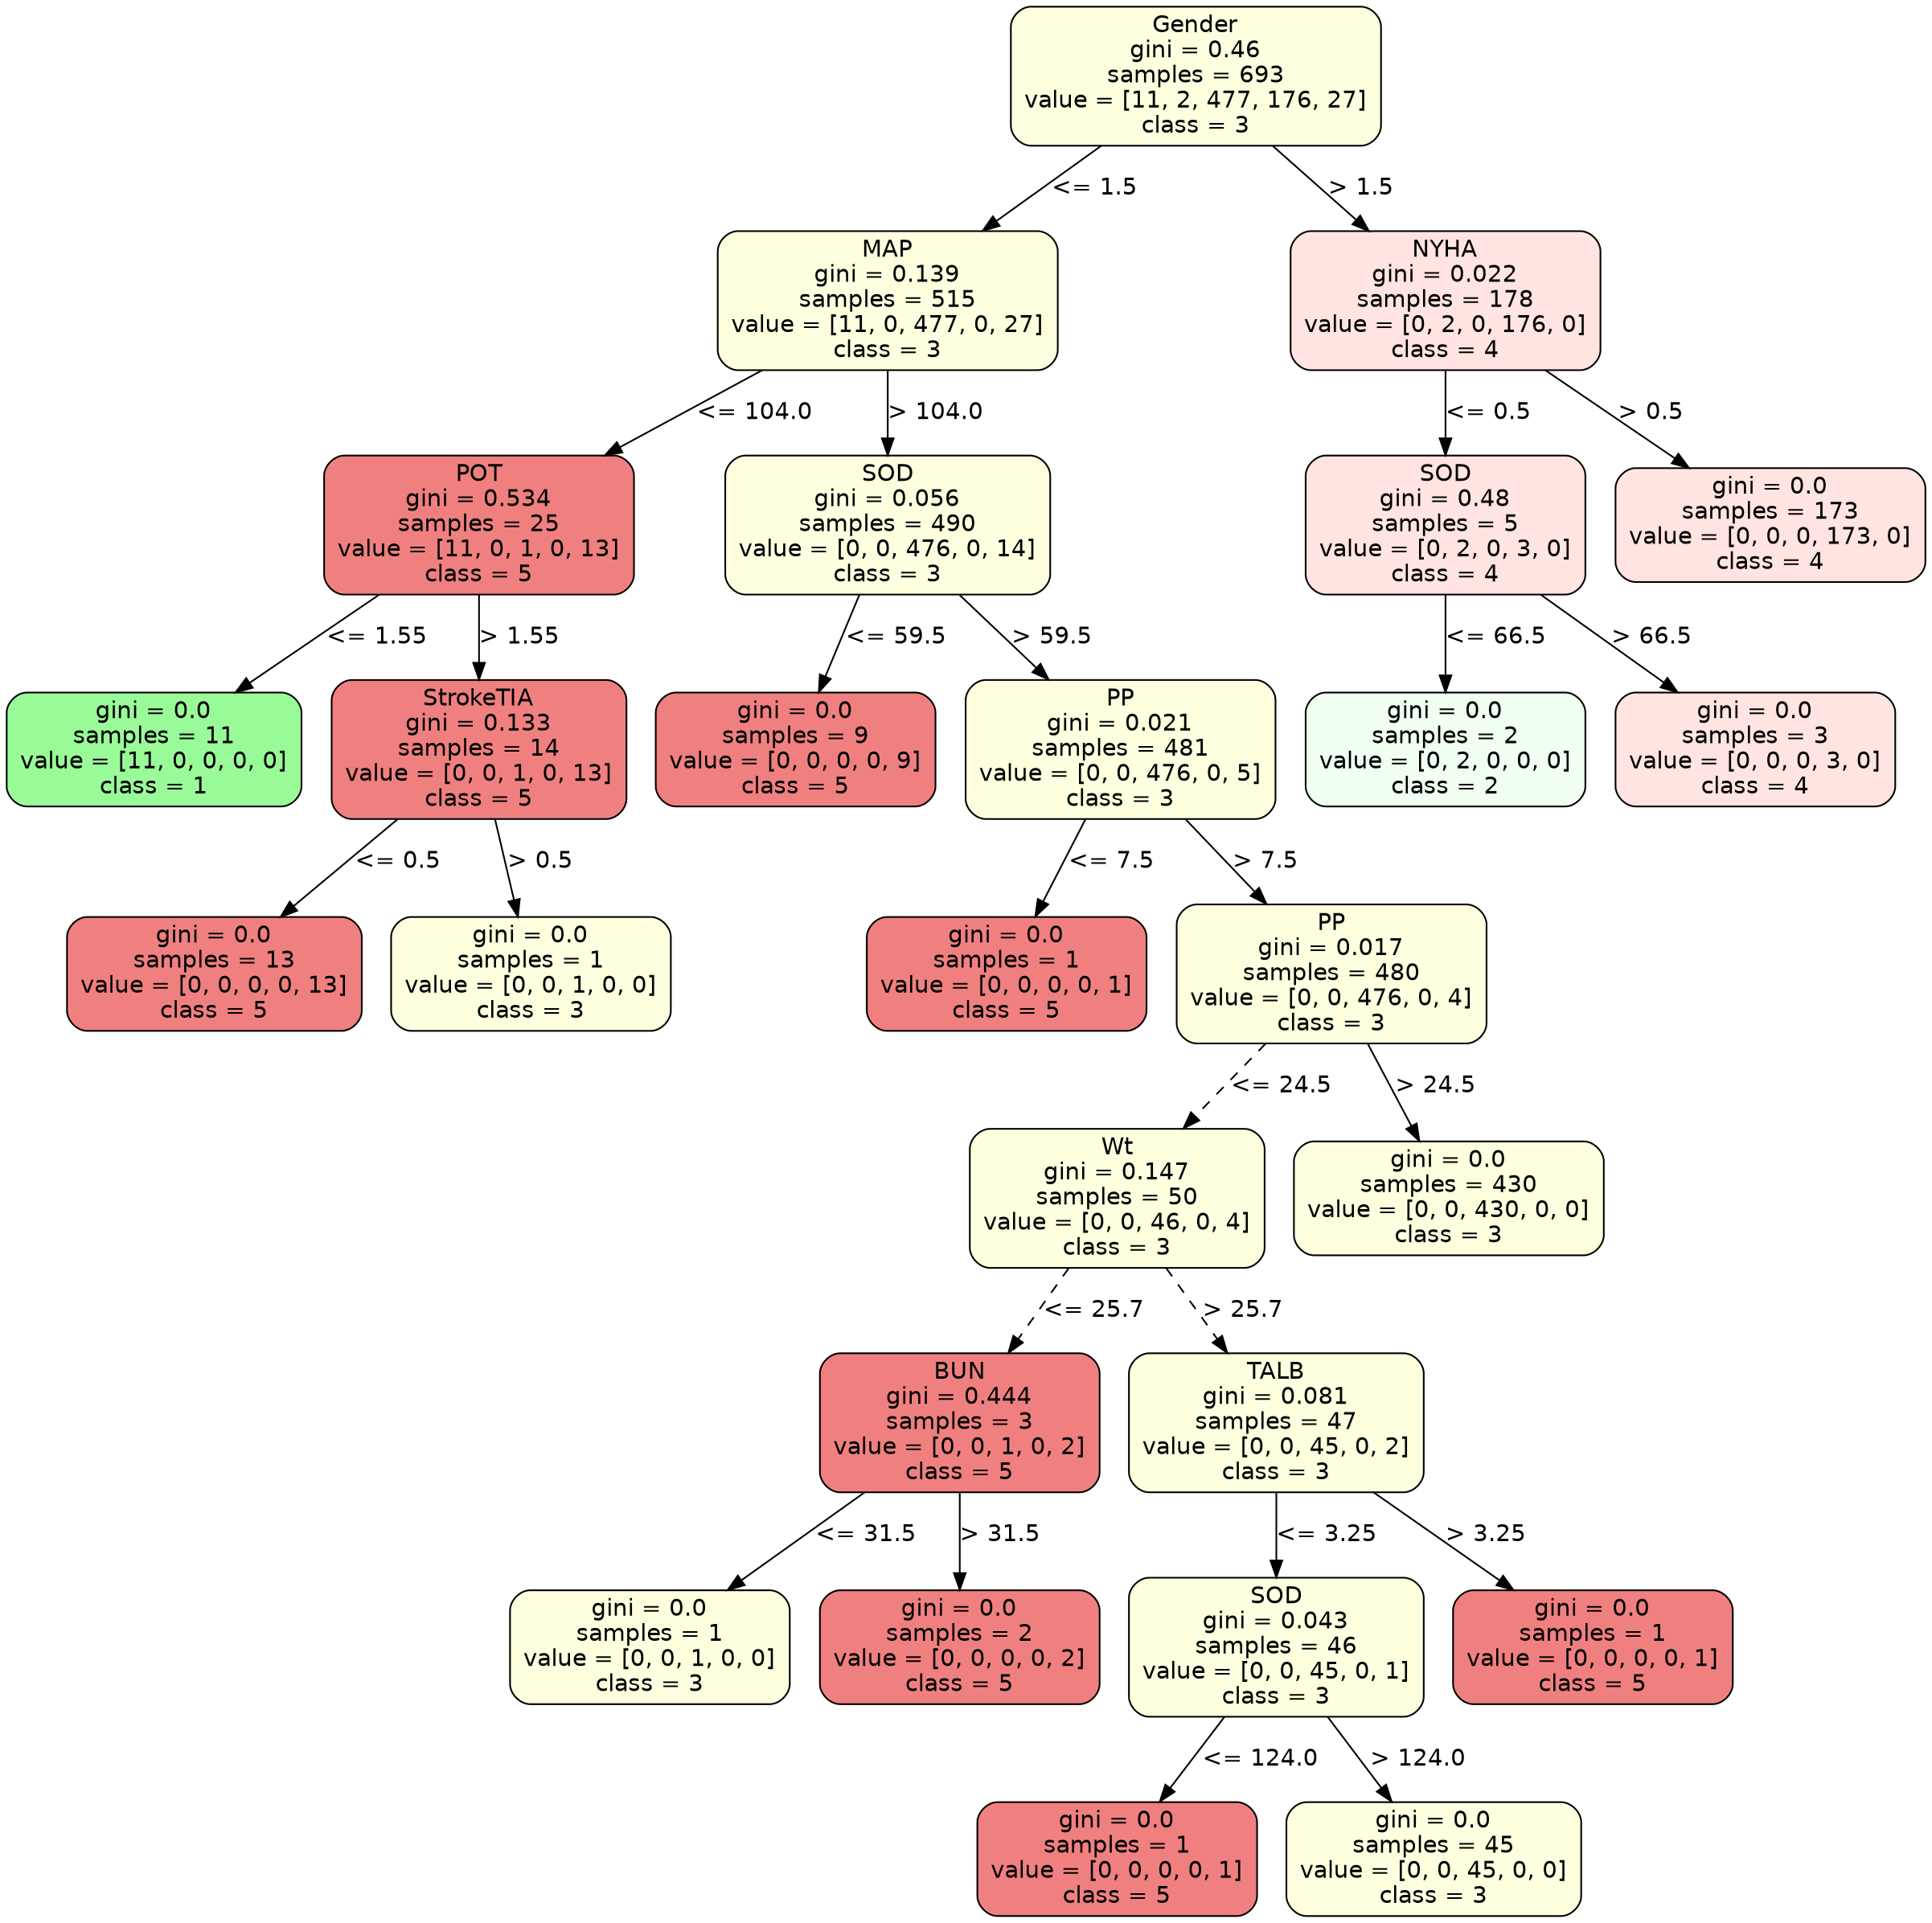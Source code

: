 strict digraph Tree {
	graph [bb="0,0,976,1140"];
	node [color=black,
		fontname=helvetica,
		label="\N",
		shape=box,
		style="filled, rounded"
	];
	edge [fontname=helvetica];
	0	[fillcolor=lightyellow,
		height=1.1528,
		label="Gender\ngini = 0.46\nsamples = 693\nvalue = [11, 2, 477, 176, 27]\nclass = 3",
		pos="605.5,1098.5",
		width=2.5694];
	1	[fillcolor=lightyellow,
		height=1.1528,
		label="MAP\ngini = 0.139\nsamples = 515\nvalue = [11, 0, 477, 0, 27]\nclass = 3",
		pos="447.5,964.5",
		width=2.3611];
	0 -> 1	[label="<= 1.5",
		labelangle=45,
		labeldistance=2.5,
		lp="551.5,1031.5",
		op="<=",
		param=1.5,
		pos="e,496.03,1006 556.81,1056.8 540.06,1042.8 521.17,1027 503.86,1012.6",
		style=solid];
	22	[fillcolor=mistyrose,
		height=1.1528,
		label="NYHA\ngini = 0.022\nsamples = 178\nvalue = [0, 2, 0, 176, 0]\nclass = 4",
		pos="732.5,964.5",
		width=2.1528];
	0 -> 22	[label="> 1.5",
		labelangle=-45,
		labeldistance=2.5,
		lp="689,1031.5",
		op=">",
		param=1.5,
		pos="e,693.27,1006.3 644.64,1056.8 657.8,1043.1 672.6,1027.8 686.25,1013.6",
		style=solid];
	2	[fillcolor=lightcoral,
		height=1.1528,
		label="POT\ngini = 0.534\nsamples = 25\nvalue = [11, 0, 1, 0, 13]\nclass = 5",
		pos="238.5,830.5",
		width=2.1528];
	1 -> 2	[label="<= 104.0",
		lp="377,897.5",
		op="<=",
		param=104.0,
		pos="e,302.87,872.15 383.37,923 360.61,908.62 334.83,892.34 311.39,877.53",
		style=solid];
	7	[fillcolor=lightyellow,
		height=1.1528,
		label="SOD\ngini = 0.056\nsamples = 490\nvalue = [0, 0, 476, 0, 14]\nclass = 3",
		pos="447.5,830.5",
		width=2.25];
	1 -> 7	[label="> 104.0",
		lp="470.5,897.5",
		op=">",
		param=104.0,
		pos="e,447.5,872.27 447.5,922.82 447.5,910.02 447.5,895.73 447.5,882.32",
		style=solid];
	3	[fillcolor=palegreen,
		height=0.94444,
		label="gini = 0.0\nsamples = 11\nvalue = [11, 0, 0, 0, 0]\nclass = 1",
		pos="73.5,696.5",
		width=2.0417];
	2 -> 3	[label="<= 1.55",
		lp="185,763.5",
		op="<=",
		param=1.55,
		pos="e,114.79,730.53 187.65,788.82 167,772.3 143.24,753.29 122.75,736.9",
		style=solid];
	4	[fillcolor=lightcoral,
		height=1.1528,
		label="StrokeTIA\ngini = 0.133\nsamples = 14\nvalue = [0, 0, 1, 0, 13]\nclass = 5",
		pos="238.5,696.5",
		width=2.0417];
	2 -> 4	[label="> 1.55",
		lp="258,763.5",
		op=">",
		param=1.55,
		pos="e,238.5,738.27 238.5,788.82 238.5,776.02 238.5,761.73 238.5,748.32",
		style=solid];
	5	[fillcolor=lightcoral,
		height=0.94444,
		label="gini = 0.0\nsamples = 13\nvalue = [0, 0, 0, 0, 13]\nclass = 5",
		pos="103.5,562.5",
		width=2.0417];
	4 -> 5	[label="<= 0.5",
		lp="195.5,629.5",
		op="<=",
		param=0.5,
		pos="e,137.5,596.74 196.89,654.82 180.37,638.66 161.4,620.11 144.89,603.97",
		style=solid];
	6	[fillcolor=lightyellow,
		height=0.94444,
		label="gini = 0.0\nsamples = 1\nvalue = [0, 0, 1, 0, 0]\nclass = 3",
		pos="265.5,562.5",
		width=1.9444];
	4 -> 6	[label="> 0.5",
		lp="269,629.5",
		op=">",
		param=0.5,
		pos="e,258.7,596.74 246.82,654.82 249.95,639.53 253.51,622.11 256.68,606.61",
		style=solid];
	8	[fillcolor=lightcoral,
		height=0.94444,
		label="gini = 0.0\nsamples = 9\nvalue = [0, 0, 0, 0, 9]\nclass = 5",
		pos="400.5,696.5",
		width=1.9444];
	7 -> 8	[label="<= 59.5",
		lp="449,763.5",
		op="<=",
		param=59.5,
		pos="e,412.34,730.74 433.01,788.82 427.52,773.39 421.25,755.78 415.69,740.17",
		style=solid];
	9	[fillcolor=lightyellow,
		height=1.1528,
		label="PP\ngini = 0.021\nsamples = 481\nvalue = [0, 0, 476, 0, 5]\nclass = 3",
		pos="566.5,696.5",
		width=2.1528];
	7 -> 9	[label="> 59.5",
		lp="531,763.5",
		op=">",
		param=59.5,
		pos="e,529.74,738.27 484.17,788.82 496.39,775.27 510.12,760.04 522.81,745.96",
		style=solid];
	10	[fillcolor=lightcoral,
		height=0.94444,
		label="gini = 0.0\nsamples = 1\nvalue = [0, 0, 0, 0, 1]\nclass = 5",
		pos="508.5,562.5",
		width=1.9444];
	9 -> 10	[label="<= 7.5",
		lp="559.5,629.5",
		op="<=",
		param=7.5,
		pos="e,523.11,596.74 548.62,654.82 541.84,639.39 534.11,621.78 527.25,606.17",
		style=solid];
	11	[fillcolor=lightyellow,
		height=1.1528,
		label="PP\ngini = 0.017\nsamples = 480\nvalue = [0, 0, 476, 0, 4]\nclass = 3",
		pos="674.5,562.5",
		width=2.1528];
	9 -> 11	[label="> 7.5",
		lp="640,629.5",
		op=">",
		param=7.5,
		pos="e,641.14,604.27 599.78,654.82 610.77,641.39 623.1,626.32 634.53,612.35",
		style=solid];
	12	[fillcolor=lightyellow,
		height=1.1528,
		label="Wt\ngini = 0.147\nsamples = 50\nvalue = [0, 0, 46, 0, 4]\nclass = 3",
		pos="564.5,428.5",
		width=2.0417];
	11 -> 12	[label="<= 24.5",
		lp="647,495.5",
		op="<=",
		param=24.5,
		pos="e,598.48,470.27 640.6,520.82 629.31,507.27 616.62,492.04 604.88,477.96",
		style=dashed];
	21	[fillcolor=lightyellow,
		height=0.94444,
		label="gini = 0.0\nsamples = 430\nvalue = [0, 0, 430, 0, 0]\nclass = 3",
		pos="733.5,428.5",
		width=2.1528];
	11 -> 21	[label="> 24.5",
		lp="726,495.5",
		op=">",
		param=24.5,
		pos="e,718.64,462.74 692.68,520.82 699.58,505.39 707.45,487.78 714.43,472.17",
		style=solid];
	13	[fillcolor=lightcoral,
		height=1.1528,
		label="BUN\ngini = 0.444\nsamples = 3\nvalue = [0, 0, 1, 0, 2]\nclass = 5",
		pos="483.5,294.5",
		width=1.9444];
	12 -> 13	[label="<= 25.7",
		lp="550,361.5",
		op="<=",
		param=25.7,
		pos="e,508.52,336.27 539.54,386.82 531.45,373.64 522.4,358.89 513.96,345.14",
		style=dashed];
	16	[fillcolor=lightyellow,
		height=1.1528,
		label="TALB\ngini = 0.081\nsamples = 47\nvalue = [0, 0, 45, 0, 2]\nclass = 3",
		pos="645.5,294.5",
		width=2.0417];
	12 -> 16	[label="> 25.7",
		lp="627,361.5",
		op=">",
		param=25.7,
		pos="e,620.48,336.27 589.46,386.82 597.55,373.64 606.6,358.89 615.04,345.14",
		style=dashed];
	14	[fillcolor=lightyellow,
		height=0.94444,
		label="gini = 0.0\nsamples = 1\nvalue = [0, 0, 1, 0, 0]\nclass = 3",
		pos="325.5,160.5",
		width=1.9444];
	13 -> 14	[label="<= 31.5",
		lp="433,227.5",
		op="<=",
		param=31.5,
		pos="e,365.03,194.53 434.81,252.82 415.12,236.37 392.48,217.46 372.93,201.12",
		style=solid];
	15	[fillcolor=lightcoral,
		height=0.94444,
		label="gini = 0.0\nsamples = 2\nvalue = [0, 0, 0, 0, 2]\nclass = 5",
		pos="483.5,160.5",
		width=1.9444];
	13 -> 15	[label="> 31.5",
		lp="503,227.5",
		op=">",
		param=31.5,
		pos="e,483.5,194.74 483.5,252.82 483.5,237.68 483.5,220.44 483.5,205.05",
		style=solid];
	17	[fillcolor=lightyellow,
		height=1.1528,
		label="SOD\ngini = 0.043\nsamples = 46\nvalue = [0, 0, 45, 0, 1]\nclass = 3",
		pos="645.5,160.5",
		width=2.0417];
	16 -> 17	[label="<= 3.25",
		lp="669,227.5",
		op="<=",
		param=3.25,
		pos="e,645.5,202.27 645.5,252.82 645.5,240.02 645.5,225.73 645.5,212.32",
		style=solid];
	20	[fillcolor=lightcoral,
		height=0.94444,
		label="gini = 0.0\nsamples = 1\nvalue = [0, 0, 0, 0, 1]\nclass = 5",
		pos="807.5,160.5",
		width=1.9444];
	16 -> 20	[label="> 3.25",
		lp="751,227.5",
		op=">",
		param=3.25,
		pos="e,766.96,194.53 695.43,252.82 715.7,236.3 739.03,217.29 759.14,200.9",
		style=solid];
	18	[fillcolor=lightcoral,
		height=0.94444,
		label="gini = 0.0\nsamples = 1\nvalue = [0, 0, 0, 0, 1]\nclass = 5",
		pos="564.5,34",
		width=1.9444];
	17 -> 18	[label="<= 124.0",
		lp="635,93.5",
		op="<=",
		param=124.0,
		pos="e,586.22,68.379 618.98,118.73 610.27,105.35 600.59,90.465 591.82,76.995",
		style=solid];
	19	[fillcolor=lightyellow,
		height=0.94444,
		label="gini = 0.0\nsamples = 45\nvalue = [0, 0, 45, 0, 0]\nclass = 3",
		pos="726.5,34",
		width=2.0417];
	17 -> 19	[label="> 124.0",
		lp="716.5,93.5",
		op=">",
		param=124.0,
		pos="e,704.78,68.379 672.02,118.73 680.73,105.35 690.41,90.465 699.18,76.995",
		style=solid];
	23	[fillcolor=mistyrose,
		height=1.1528,
		label="SOD\ngini = 0.48\nsamples = 5\nvalue = [0, 2, 0, 3, 0]\nclass = 4",
		pos="732.5,830.5",
		width=1.9444];
	22 -> 23	[label="<= 0.5",
		lp="752.5,897.5",
		op="<=",
		param=0.5,
		pos="e,732.5,872.27 732.5,922.82 732.5,910.02 732.5,895.73 732.5,882.32",
		style=solid];
	26	[fillcolor=mistyrose,
		height=0.94444,
		label="gini = 0.0\nsamples = 173\nvalue = [0, 0, 0, 173, 0]\nclass = 4",
		pos="898.5,830.5",
		width=2.1528];
	22 -> 26	[label="> 0.5",
		lp="836,897.5",
		op=">",
		param=0.5,
		pos="e,856.96,864.53 783.66,922.82 804.43,906.3 828.34,887.29 848.95,870.9",
		style=solid];
	24	[fillcolor=honeydew,
		height=0.94444,
		label="gini = 0.0\nsamples = 2\nvalue = [0, 2, 0, 0, 0]\nclass = 2",
		pos="732.5,696.5",
		width=1.9444];
	23 -> 24	[label="<= 66.5",
		lp="756,763.5",
		op="<=",
		param=66.5,
		pos="e,732.5,730.74 732.5,788.82 732.5,773.68 732.5,756.44 732.5,741.05",
		style=solid];
	25	[fillcolor=mistyrose,
		height=0.94444,
		label="gini = 0.0\nsamples = 3\nvalue = [0, 0, 0, 3, 0]\nclass = 4",
		pos="890.5,696.5",
		width=1.9444];
	23 -> 25	[label="> 66.5",
		lp="836,763.5",
		op=">",
		param=66.5,
		pos="e,850.97,730.53 781.19,788.82 800.88,772.37 823.52,753.46 843.07,737.12",
		style=solid];
}
